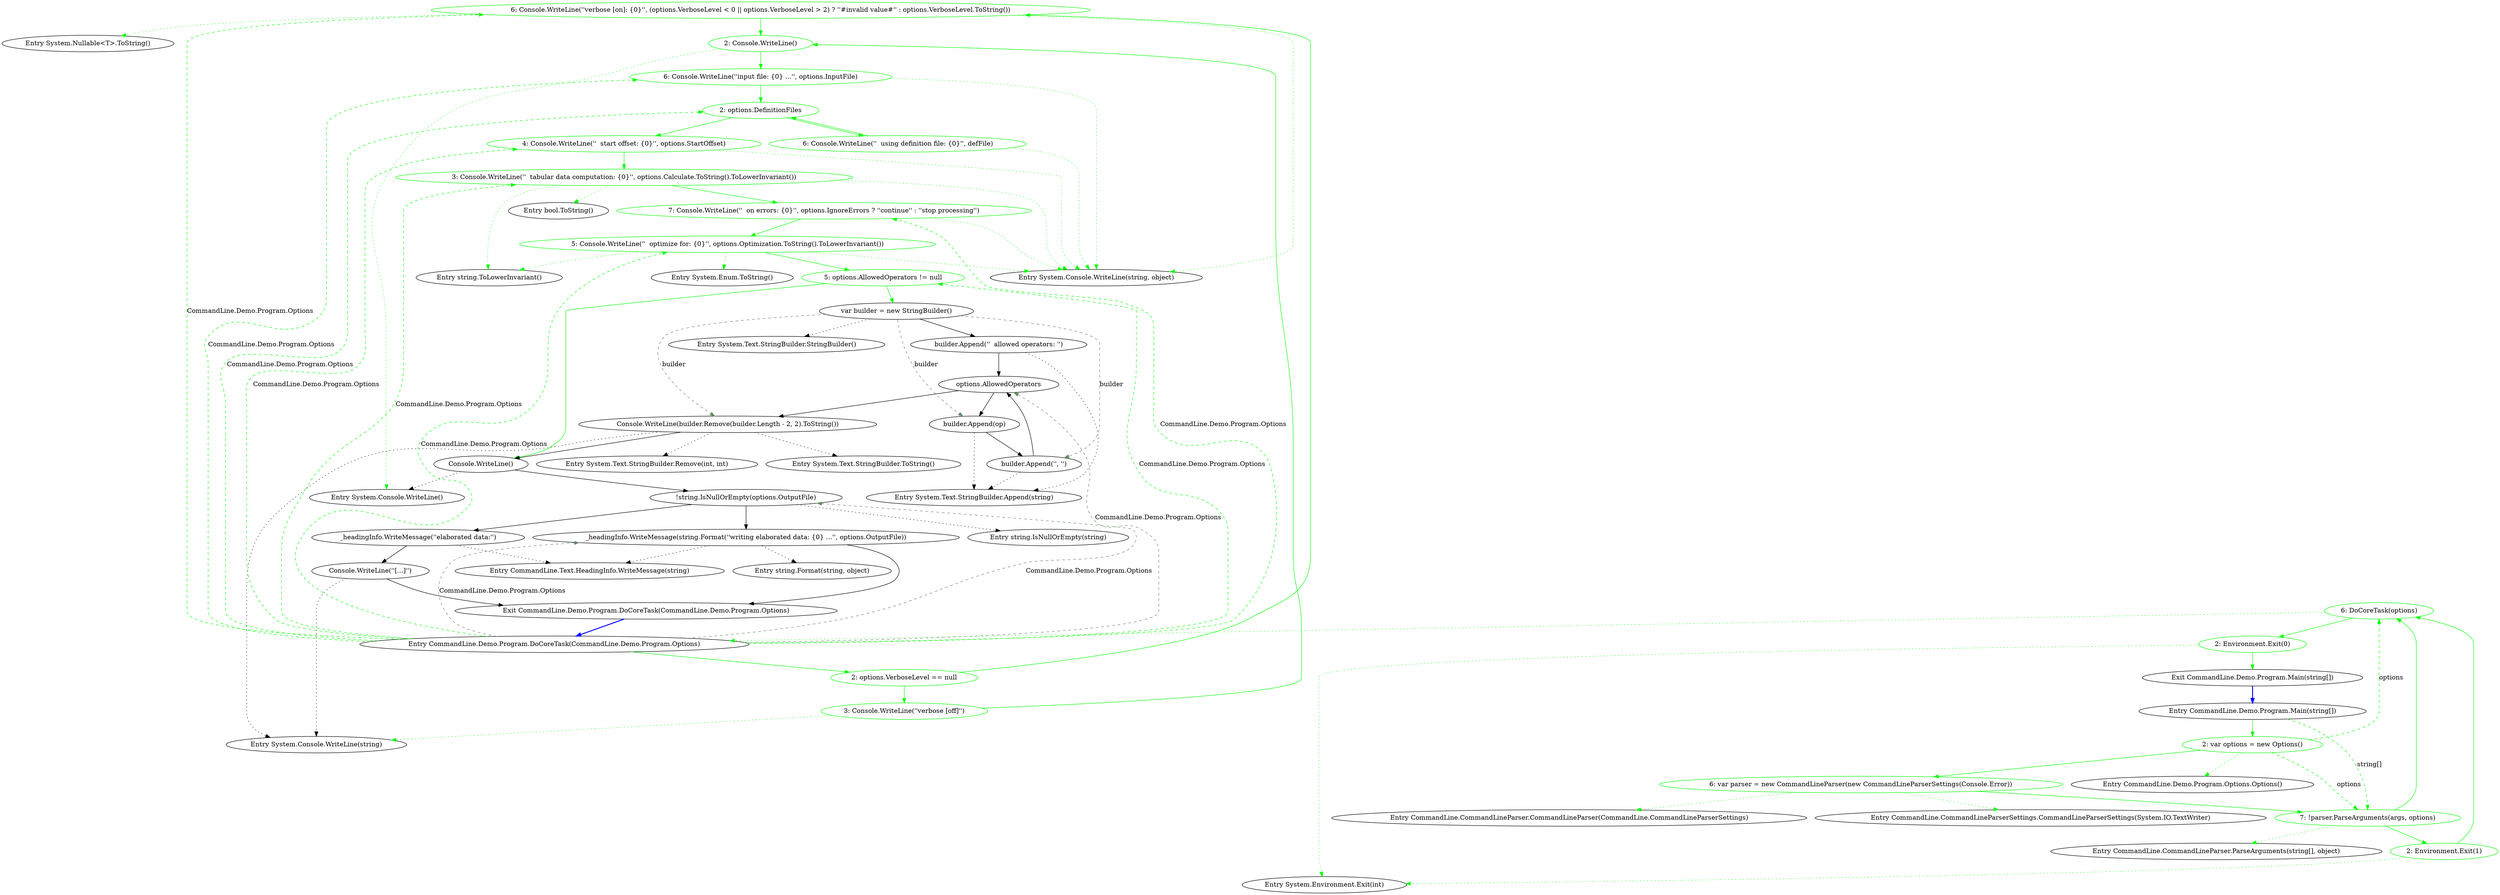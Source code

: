 digraph  {
m0_39 [cluster="System.Nullable<T>.ToString()", file="SpecificationPropertyRules.cs", label="Entry System.Nullable<T>.ToString()", span="0-0"];
m0_41 [cluster="System.Console.WriteLine()", file="SpecificationPropertyRules.cs", label="Entry System.Console.WriteLine()", span="0-0"];
m0_40 [cluster="System.Console.WriteLine(string, object)", file="SpecificationPropertyRules.cs", label="Entry System.Console.WriteLine(string, object)", span="0-0"];
m0_12 [cluster="System.Environment.Exit(int)", file="SpecificationPropertyRules.cs", label="Entry System.Environment.Exit(int)", span="0-0"];
m0_51 [cluster="CommandLine.Text.HeadingInfo.WriteMessage(string)", file="SpecificationPropertyRules.cs", label="Entry CommandLine.Text.HeadingInfo.WriteMessage(string)", span="124-124"];
m0_0 [cluster="CommandLine.Demo.Program.Main(string[])", file="SpecificationPropertyRules.cs", label="Entry CommandLine.Demo.Program.Main(string[])", span="52-52"];
m0_1 [cluster="CommandLine.Demo.Program.Main(string[])", color=green, community=0, file="SpecificationPropertyRules.cs", label="2: var options = new Options()", span="57-57"];
m0_2 [cluster="CommandLine.Demo.Program.Main(string[])", color=green, community=0, file="SpecificationPropertyRules.cs", label="6: var parser = new CommandLineParser(new CommandLineParserSettings(Console.Error))", span="58-58"];
m0_3 [cluster="CommandLine.Demo.Program.Main(string[])", color=green, community=0, file="SpecificationPropertyRules.cs", label="7: !parser.ParseArguments(args, options)", span="59-59"];
m0_5 [cluster="CommandLine.Demo.Program.Main(string[])", color=green, community=0, file="SpecificationPropertyRules.cs", label="6: DoCoreTask(options)", span="62-62"];
m0_4 [cluster="CommandLine.Demo.Program.Main(string[])", color=green, community=0, file="SpecificationPropertyRules.cs", label="2: Environment.Exit(1)", span="60-60"];
m0_6 [cluster="CommandLine.Demo.Program.Main(string[])", color=green, community=0, file="SpecificationPropertyRules.cs", label="2: Environment.Exit(0)", span="63-63"];
m0_7 [cluster="CommandLine.Demo.Program.Main(string[])", file="SpecificationPropertyRules.cs", label="Exit CommandLine.Demo.Program.Main(string[])", span="52-52"];
m0_44 [cluster="System.Enum.ToString()", file="SpecificationPropertyRules.cs", label="Entry System.Enum.ToString()", span="0-0"];
m0_8 [cluster="CommandLine.Demo.Program.Options.Options()", file="SpecificationPropertyRules.cs", label="Entry CommandLine.Demo.Program.Options.Options()", span="51-51"];
m0_47 [cluster="System.Text.StringBuilder.Remove(int, int)", file="SpecificationPropertyRules.cs", label="Entry System.Text.StringBuilder.Remove(int, int)", span="0-0"];
m0_9 [cluster="CommandLine.CommandLineParser.CommandLineParser(CommandLine.CommandLineParserSettings)", file="SpecificationPropertyRules.cs", label="Entry CommandLine.CommandLineParser.CommandLineParser(CommandLine.CommandLineParserSettings)", span="63-63"];
m0_49 [cluster="string.IsNullOrEmpty(string)", file="SpecificationPropertyRules.cs", label="Entry string.IsNullOrEmpty(string)", span="0-0"];
m0_43 [cluster="string.ToLowerInvariant()", file="SpecificationPropertyRules.cs", label="Entry string.ToLowerInvariant()", span="0-0"];
m0_50 [cluster="string.Format(string, object)", file="SpecificationPropertyRules.cs", label="Entry string.Format(string, object)", span="0-0"];
m0_10 [cluster="CommandLine.CommandLineParserSettings.CommandLineParserSettings(System.IO.TextWriter)", file="SpecificationPropertyRules.cs", label="Entry CommandLine.CommandLineParserSettings.CommandLineParserSettings(System.IO.TextWriter)", span="73-73"];
m0_48 [cluster="System.Text.StringBuilder.ToString()", file="SpecificationPropertyRules.cs", label="Entry System.Text.StringBuilder.ToString()", span="0-0"];
m0_46 [cluster="System.Text.StringBuilder.Append(string)", file="SpecificationPropertyRules.cs", label="Entry System.Text.StringBuilder.Append(string)", span="0-0"];
m0_13 [cluster="CommandLine.Demo.Program.DoCoreTask(CommandLine.Demo.Program.Options)", file="SpecificationPropertyRules.cs", label="Entry CommandLine.Demo.Program.DoCoreTask(CommandLine.Demo.Program.Options)", span="66-66"];
m0_14 [cluster="CommandLine.Demo.Program.DoCoreTask(CommandLine.Demo.Program.Options)", color=green, community=0, file="SpecificationPropertyRules.cs", label="2: options.VerboseLevel == null", span="68-68"];
m0_15 [cluster="CommandLine.Demo.Program.DoCoreTask(CommandLine.Demo.Program.Options)", color=green, community=0, file="SpecificationPropertyRules.cs", label="3: Console.WriteLine(''verbose [off]'')", span="69-69"];
m0_16 [cluster="CommandLine.Demo.Program.DoCoreTask(CommandLine.Demo.Program.Options)", color=green, community=0, file="SpecificationPropertyRules.cs", label="6: Console.WriteLine(''verbose [on]: {0}'', (options.VerboseLevel < 0 || options.VerboseLevel > 2) ? ''#invalid value#'' : options.VerboseLevel.ToString())", span="71-71"];
m0_17 [cluster="CommandLine.Demo.Program.DoCoreTask(CommandLine.Demo.Program.Options)", color=green, community=0, file="SpecificationPropertyRules.cs", label="2: Console.WriteLine()", span="72-72"];
m0_18 [cluster="CommandLine.Demo.Program.DoCoreTask(CommandLine.Demo.Program.Options)", color=green, community=0, file="SpecificationPropertyRules.cs", label="6: Console.WriteLine(''input file: {0} ...'', options.InputFile)", span="73-73"];
m0_19 [cluster="CommandLine.Demo.Program.DoCoreTask(CommandLine.Demo.Program.Options)", color=green, community=0, file="SpecificationPropertyRules.cs", label="2: options.DefinitionFiles", span="74-74"];
m0_20 [cluster="CommandLine.Demo.Program.DoCoreTask(CommandLine.Demo.Program.Options)", color=green, community=0, file="SpecificationPropertyRules.cs", label="6: Console.WriteLine(''  using definition file: {0}'', defFile)", span="76-76"];
m0_21 [cluster="CommandLine.Demo.Program.DoCoreTask(CommandLine.Demo.Program.Options)", color=green, community=0, file="SpecificationPropertyRules.cs", label="4: Console.WriteLine(''  start offset: {0}'', options.StartOffset)", span="78-78"];
m0_22 [cluster="CommandLine.Demo.Program.DoCoreTask(CommandLine.Demo.Program.Options)", color=green, community=0, file="SpecificationPropertyRules.cs", label="3: Console.WriteLine(''  tabular data computation: {0}'', options.Calculate.ToString().ToLowerInvariant())", span="79-79"];
m0_23 [cluster="CommandLine.Demo.Program.DoCoreTask(CommandLine.Demo.Program.Options)", color=green, community=0, file="SpecificationPropertyRules.cs", label="7: Console.WriteLine(''  on errors: {0}'', options.IgnoreErrors ? ''continue'' : ''stop processing'')", span="80-80"];
m0_24 [cluster="CommandLine.Demo.Program.DoCoreTask(CommandLine.Demo.Program.Options)", color=green, community=0, file="SpecificationPropertyRules.cs", label="5: Console.WriteLine(''  optimize for: {0}'', options.Optimization.ToString().ToLowerInvariant())", span="81-81"];
m0_25 [cluster="CommandLine.Demo.Program.DoCoreTask(CommandLine.Demo.Program.Options)", color=green, community=0, file="SpecificationPropertyRules.cs", label="5: options.AllowedOperators != null", span="82-82"];
m0_26 [cluster="CommandLine.Demo.Program.DoCoreTask(CommandLine.Demo.Program.Options)", file="SpecificationPropertyRules.cs", label="var builder = new StringBuilder()", span="84-84"];
m0_32 [cluster="CommandLine.Demo.Program.DoCoreTask(CommandLine.Demo.Program.Options)", file="SpecificationPropertyRules.cs", label="Console.WriteLine()", span="93-93"];
m0_28 [cluster="CommandLine.Demo.Program.DoCoreTask(CommandLine.Demo.Program.Options)", file="SpecificationPropertyRules.cs", label="options.AllowedOperators", span="86-86"];
m0_33 [cluster="CommandLine.Demo.Program.DoCoreTask(CommandLine.Demo.Program.Options)", file="SpecificationPropertyRules.cs", label="!string.IsNullOrEmpty(options.OutputFile)", span="94-94"];
m0_34 [cluster="CommandLine.Demo.Program.DoCoreTask(CommandLine.Demo.Program.Options)", file="SpecificationPropertyRules.cs", label="_headingInfo.WriteMessage(string.Format(''writing elaborated data: {0} ...'', options.OutputFile))", span="95-95"];
m0_27 [cluster="CommandLine.Demo.Program.DoCoreTask(CommandLine.Demo.Program.Options)", file="SpecificationPropertyRules.cs", label="builder.Append(''  allowed operators: '')", span="85-85"];
m0_29 [cluster="CommandLine.Demo.Program.DoCoreTask(CommandLine.Demo.Program.Options)", file="SpecificationPropertyRules.cs", label="builder.Append(op)", span="88-88"];
m0_30 [cluster="CommandLine.Demo.Program.DoCoreTask(CommandLine.Demo.Program.Options)", file="SpecificationPropertyRules.cs", label="builder.Append('', '')", span="89-89"];
m0_31 [cluster="CommandLine.Demo.Program.DoCoreTask(CommandLine.Demo.Program.Options)", file="SpecificationPropertyRules.cs", label="Console.WriteLine(builder.Remove(builder.Length - 2, 2).ToString())", span="91-91"];
m0_36 [cluster="CommandLine.Demo.Program.DoCoreTask(CommandLine.Demo.Program.Options)", file="SpecificationPropertyRules.cs", label="Console.WriteLine(''[...]'')", span="99-99"];
m0_35 [cluster="CommandLine.Demo.Program.DoCoreTask(CommandLine.Demo.Program.Options)", file="SpecificationPropertyRules.cs", label="_headingInfo.WriteMessage(''elaborated data:'')", span="98-98"];
m0_37 [cluster="CommandLine.Demo.Program.DoCoreTask(CommandLine.Demo.Program.Options)", file="SpecificationPropertyRules.cs", label="Exit CommandLine.Demo.Program.DoCoreTask(CommandLine.Demo.Program.Options)", span="66-66"];
m0_38 [cluster="System.Console.WriteLine(string)", file="SpecificationPropertyRules.cs", label="Entry System.Console.WriteLine(string)", span="0-0"];
m0_42 [cluster="bool.ToString()", file="SpecificationPropertyRules.cs", label="Entry bool.ToString()", span="0-0"];
m0_45 [cluster="System.Text.StringBuilder.StringBuilder()", file="SpecificationPropertyRules.cs", label="Entry System.Text.StringBuilder.StringBuilder()", span="0-0"];
m0_11 [cluster="CommandLine.CommandLineParser.ParseArguments(string[], object)", file="SpecificationPropertyRules.cs", label="Entry CommandLine.CommandLineParser.ParseArguments(string[], object)", span="87-87"];
m0_0 -> m0_1  [color=green, key=0, style=solid];
m0_0 -> m0_3  [color=green, key=1, label="string[]", style=dashed];
m0_1 -> m0_2  [color=green, key=0, style=solid];
m0_1 -> m0_8  [color=green, key=2, style=dotted];
m0_1 -> m0_3  [color=green, key=1, label=options, style=dashed];
m0_1 -> m0_5  [color=green, key=1, label=options, style=dashed];
m0_2 -> m0_3  [color=green, key=0, style=solid];
m0_2 -> m0_9  [color=green, key=2, style=dotted];
m0_2 -> m0_10  [color=green, key=2, style=dotted];
m0_3 -> m0_4  [color=green, key=0, style=solid];
m0_3 -> m0_5  [color=green, key=0, style=solid];
m0_3 -> m0_11  [color=green, key=2, style=dotted];
m0_5 -> m0_6  [color=green, key=0, style=solid];
m0_5 -> m0_13  [color=green, key=2, style=dotted];
m0_4 -> m0_5  [color=green, key=0, style=solid];
m0_4 -> m0_12  [color=green, key=2, style=dotted];
m0_6 -> m0_7  [color=green, key=0, style=solid];
m0_6 -> m0_12  [color=green, key=2, style=dotted];
m0_7 -> m0_0  [color=blue, key=0, style=bold];
m0_13 -> m0_14  [color=green, key=0, style=solid];
m0_13 -> m0_16  [color=green, key=1, label="CommandLine.Demo.Program.Options", style=dashed];
m0_13 -> m0_18  [color=green, key=1, label="CommandLine.Demo.Program.Options", style=dashed];
m0_13 -> m0_19  [color=green, key=1, label="CommandLine.Demo.Program.Options", style=dashed];
m0_13 -> m0_21  [color=green, key=1, label="CommandLine.Demo.Program.Options", style=dashed];
m0_13 -> m0_22  [color=green, key=1, label="CommandLine.Demo.Program.Options", style=dashed];
m0_13 -> m0_23  [color=green, key=1, label="CommandLine.Demo.Program.Options", style=dashed];
m0_13 -> m0_24  [color=green, key=1, label="CommandLine.Demo.Program.Options", style=dashed];
m0_13 -> m0_25  [color=green, key=1, label="CommandLine.Demo.Program.Options", style=dashed];
m0_13 -> m0_28  [color=darkseagreen4, key=1, label="CommandLine.Demo.Program.Options", style=dashed];
m0_13 -> m0_33  [color=darkseagreen4, key=1, label="CommandLine.Demo.Program.Options", style=dashed];
m0_13 -> m0_34  [color=darkseagreen4, key=1, label="CommandLine.Demo.Program.Options", style=dashed];
m0_14 -> m0_15  [color=green, key=0, style=solid];
m0_14 -> m0_16  [color=green, key=0, style=solid];
m0_15 -> m0_17  [color=green, key=0, style=solid];
m0_15 -> m0_38  [color=green, key=2, style=dotted];
m0_16 -> m0_17  [color=green, key=0, style=solid];
m0_16 -> m0_39  [color=green, key=2, style=dotted];
m0_16 -> m0_40  [color=green, key=2, style=dotted];
m0_17 -> m0_18  [color=green, key=0, style=solid];
m0_17 -> m0_41  [color=green, key=2, style=dotted];
m0_18 -> m0_19  [color=green, key=0, style=solid];
m0_18 -> m0_40  [color=green, key=2, style=dotted];
m0_19 -> m0_20  [color=green, key=0, style=solid];
m0_19 -> m0_21  [color=green, key=0, style=solid];
m0_20 -> m0_19  [color=green, key=0, style=solid];
m0_20 -> m0_40  [color=green, key=2, style=dotted];
m0_21 -> m0_22  [color=green, key=0, style=solid];
m0_21 -> m0_40  [color=green, key=2, style=dotted];
m0_22 -> m0_23  [color=green, key=0, style=solid];
m0_22 -> m0_42  [color=green, key=2, style=dotted];
m0_22 -> m0_43  [color=green, key=2, style=dotted];
m0_22 -> m0_40  [color=green, key=2, style=dotted];
m0_23 -> m0_24  [color=green, key=0, style=solid];
m0_23 -> m0_40  [color=green, key=2, style=dotted];
m0_24 -> m0_25  [color=green, key=0, style=solid];
m0_24 -> m0_44  [color=green, key=2, style=dotted];
m0_24 -> m0_43  [color=green, key=2, style=dotted];
m0_24 -> m0_40  [color=green, key=2, style=dotted];
m0_25 -> m0_26  [color=green, key=0, style=solid];
m0_25 -> m0_32  [color=green, key=0, style=solid];
m0_26 -> m0_27  [key=0, style=solid];
m0_26 -> m0_45  [key=2, style=dotted];
m0_26 -> m0_29  [color=darkseagreen4, key=1, label=builder, style=dashed];
m0_26 -> m0_30  [color=darkseagreen4, key=1, label=builder, style=dashed];
m0_26 -> m0_31  [color=darkseagreen4, key=1, label=builder, style=dashed];
m0_32 -> m0_33  [key=0, style=solid];
m0_32 -> m0_41  [key=2, style=dotted];
m0_28 -> m0_29  [key=0, style=solid];
m0_28 -> m0_31  [key=0, style=solid];
m0_33 -> m0_34  [key=0, style=solid];
m0_33 -> m0_35  [key=0, style=solid];
m0_33 -> m0_49  [key=2, style=dotted];
m0_34 -> m0_37  [key=0, style=solid];
m0_34 -> m0_50  [key=2, style=dotted];
m0_34 -> m0_51  [key=2, style=dotted];
m0_27 -> m0_28  [key=0, style=solid];
m0_27 -> m0_46  [key=2, style=dotted];
m0_29 -> m0_30  [key=0, style=solid];
m0_29 -> m0_46  [key=2, style=dotted];
m0_30 -> m0_28  [key=0, style=solid];
m0_30 -> m0_46  [key=2, style=dotted];
m0_31 -> m0_32  [key=0, style=solid];
m0_31 -> m0_38  [key=2, style=dotted];
m0_31 -> m0_47  [key=2, style=dotted];
m0_31 -> m0_48  [key=2, style=dotted];
m0_36 -> m0_38  [key=2, style=dotted];
m0_36 -> m0_37  [key=0, style=solid];
m0_35 -> m0_36  [key=0, style=solid];
m0_35 -> m0_51  [key=2, style=dotted];
m0_37 -> m0_13  [color=blue, key=0, style=bold];
}
